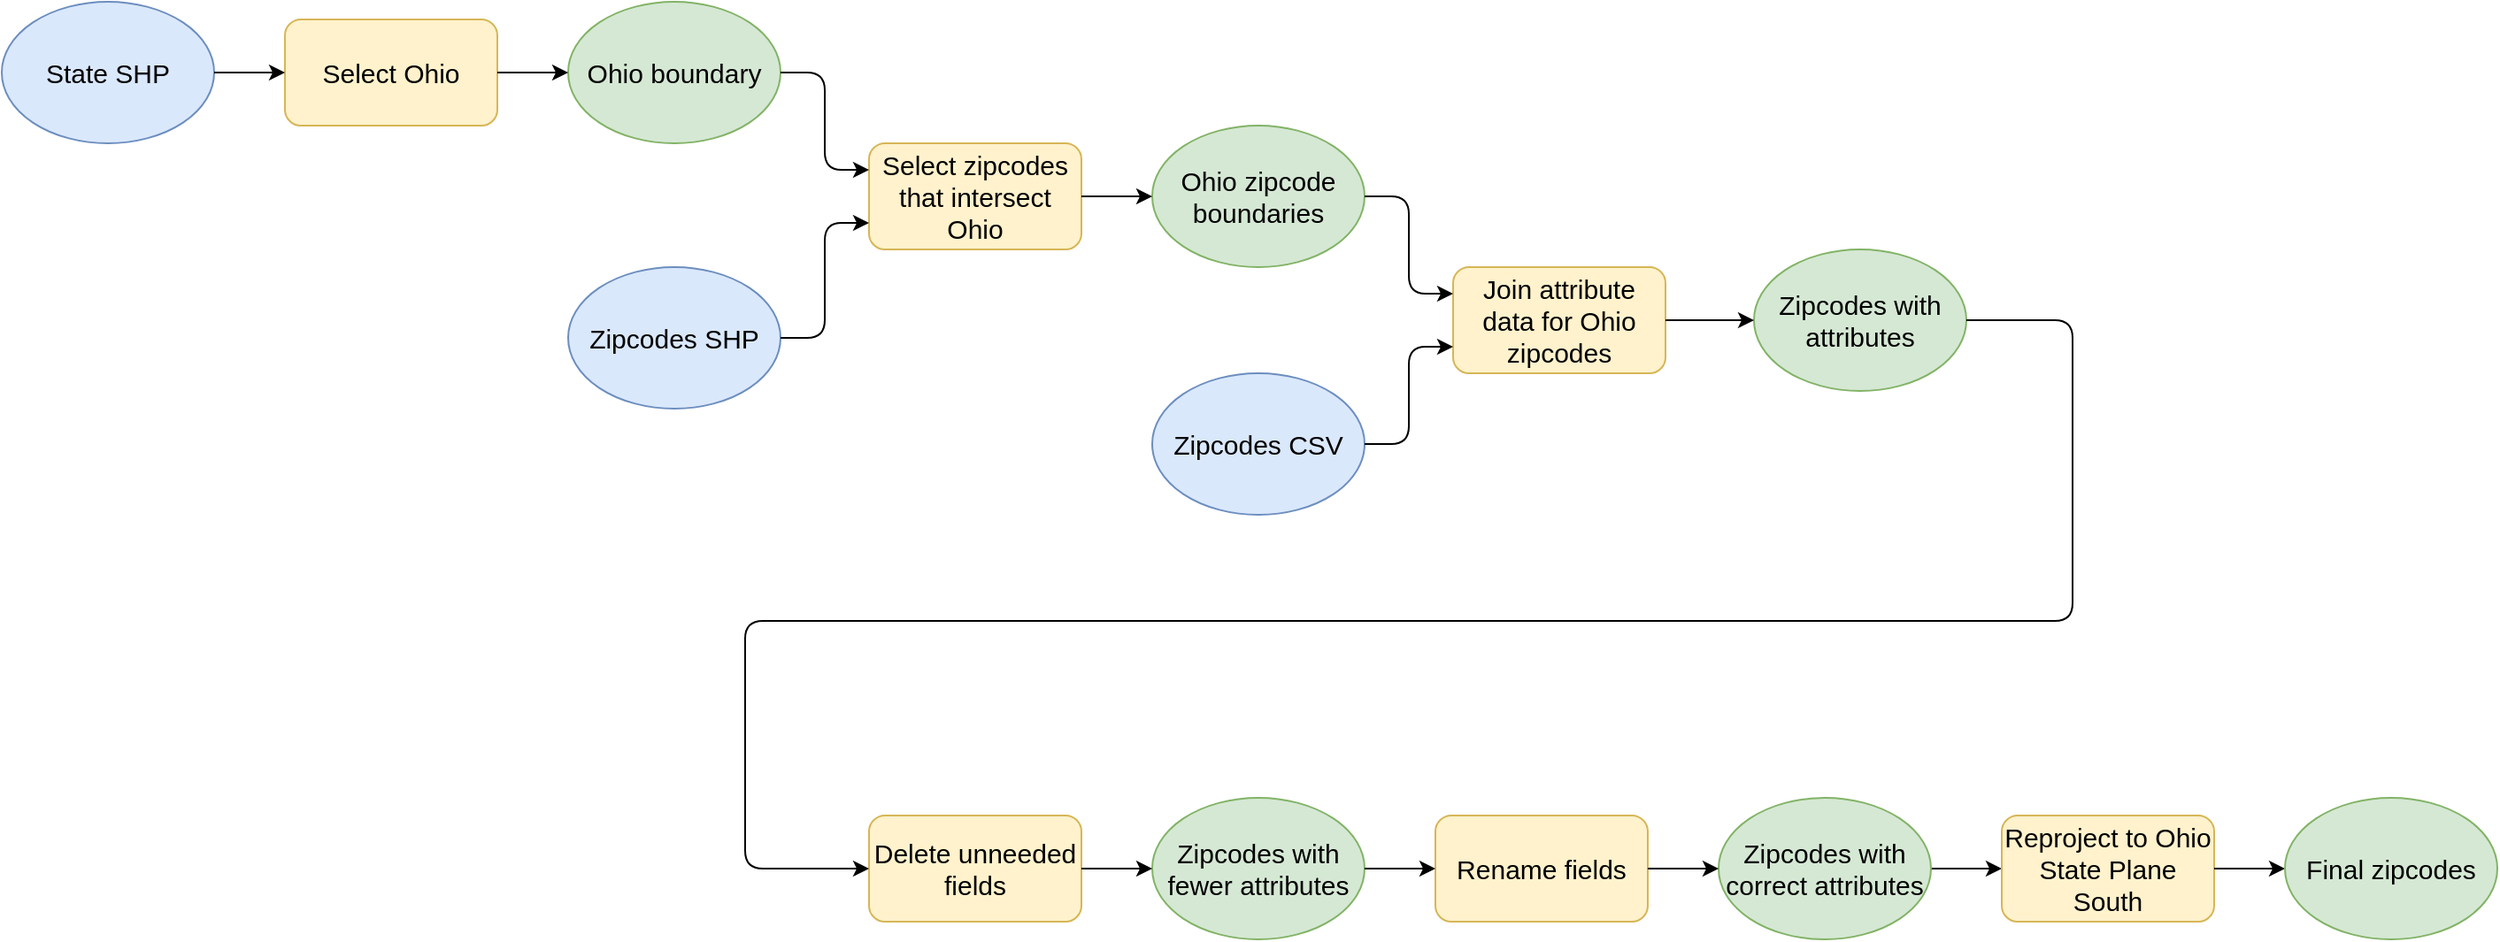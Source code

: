 <mxfile version="12.4.2" type="device" pages="1"><diagram id="bQrD0F8LdNN-9mi7V2P2" name="Page-1"><mxGraphModel dx="1024" dy="601" grid="0" gridSize="10" guides="1" tooltips="1" connect="1" arrows="1" fold="1" page="1" pageScale="1" pageWidth="1700" pageHeight="1100" math="0" shadow="0"><root><mxCell id="0"/><mxCell id="1" parent="0"/><mxCell id="3D-n85AFK7qIuN-R_3Ww-20" value="Zipcodes CSV" style="ellipse;whiteSpace=wrap;html=1;fillColor=#dae8fc;strokeColor=#6c8ebf;fontSize=15;" parent="1" vertex="1"><mxGeometry x="795" y="480" width="120" height="80" as="geometry"/></mxCell><mxCell id="wOc7UhbCL4NVzA_FDIMK-34" style="edgeStyle=orthogonalEdgeStyle;rounded=0;orthogonalLoop=1;jettySize=auto;html=1;entryX=0;entryY=0.5;entryDx=0;entryDy=0;fontSize=15;exitX=1;exitY=0.5;exitDx=0;exitDy=0;" parent="1" source="wOc7UhbCL4NVzA_FDIMK-13" target="wOc7UhbCL4NVzA_FDIMK-11" edge="1"><mxGeometry relative="1" as="geometry"/></mxCell><mxCell id="3D-n85AFK7qIuN-R_3Ww-24" value="Join attribute data for Ohio zipcodes" style="rounded=1;whiteSpace=wrap;html=1;fillColor=#fff2cc;strokeColor=#d6b656;fontSize=15;" parent="1" vertex="1"><mxGeometry x="965" y="420" width="120" height="60" as="geometry"/></mxCell><mxCell id="wOc7UhbCL4NVzA_FDIMK-1" value="Zipcodes SHP" style="ellipse;whiteSpace=wrap;html=1;fillColor=#dae8fc;strokeColor=#6c8ebf;fontSize=15;" parent="1" vertex="1"><mxGeometry x="465" y="420" width="120" height="80" as="geometry"/></mxCell><mxCell id="wOc7UhbCL4NVzA_FDIMK-2" value="State SHP" style="ellipse;whiteSpace=wrap;html=1;fillColor=#dae8fc;strokeColor=#6c8ebf;fontSize=15;" parent="1" vertex="1"><mxGeometry x="145" y="270" width="120" height="80" as="geometry"/></mxCell><mxCell id="wOc7UhbCL4NVzA_FDIMK-3" value="Select Ohio" style="rounded=1;whiteSpace=wrap;html=1;fillColor=#fff2cc;strokeColor=#d6b656;fontSize=15;" parent="1" vertex="1"><mxGeometry x="305" y="280" width="120" height="60" as="geometry"/></mxCell><mxCell id="wOc7UhbCL4NVzA_FDIMK-4" value="Select zipcodes that intersect Ohio" style="rounded=1;whiteSpace=wrap;html=1;fillColor=#fff2cc;strokeColor=#d6b656;fontSize=15;" parent="1" vertex="1"><mxGeometry x="635" y="350" width="120" height="60" as="geometry"/></mxCell><mxCell id="wOc7UhbCL4NVzA_FDIMK-5" value="Ohio boundary" style="ellipse;whiteSpace=wrap;html=1;fillColor=#d5e8d4;strokeColor=#82b366;fontSize=15;" parent="1" vertex="1"><mxGeometry x="465" y="270" width="120" height="80" as="geometry"/></mxCell><mxCell id="wOc7UhbCL4NVzA_FDIMK-6" value="Ohio zipcode boundaries" style="ellipse;whiteSpace=wrap;html=1;fillColor=#d5e8d4;strokeColor=#82b366;fontSize=15;" parent="1" vertex="1"><mxGeometry x="795" y="340" width="120" height="80" as="geometry"/></mxCell><mxCell id="wOc7UhbCL4NVzA_FDIMK-7" value="Zipcodes with attributes" style="ellipse;whiteSpace=wrap;html=1;fillColor=#d5e8d4;strokeColor=#82b366;fontSize=15;" parent="1" vertex="1"><mxGeometry x="1135" y="410" width="120" height="80" as="geometry"/></mxCell><mxCell id="wOc7UhbCL4NVzA_FDIMK-8" value="Zipcodes with &lt;br style=&quot;font-size: 15px;&quot;&gt;fewer attributes" style="ellipse;whiteSpace=wrap;html=1;fillColor=#d5e8d4;strokeColor=#82b366;fontSize=15;" parent="1" vertex="1"><mxGeometry x="795" y="720" width="120" height="80" as="geometry"/></mxCell><mxCell id="wOc7UhbCL4NVzA_FDIMK-9" value="Delete unneeded fields" style="rounded=1;whiteSpace=wrap;html=1;fillColor=#fff2cc;strokeColor=#d6b656;fontSize=15;" parent="1" vertex="1"><mxGeometry x="635" y="730" width="120" height="60" as="geometry"/></mxCell><mxCell id="wOc7UhbCL4NVzA_FDIMK-10" value="Rename fields" style="rounded=1;whiteSpace=wrap;html=1;fillColor=#fff2cc;strokeColor=#d6b656;fontSize=15;" parent="1" vertex="1"><mxGeometry x="955" y="730" width="120" height="60" as="geometry"/></mxCell><mxCell id="wOc7UhbCL4NVzA_FDIMK-11" value="Reproject to Ohio State Plane South" style="rounded=1;whiteSpace=wrap;html=1;fillColor=#fff2cc;strokeColor=#d6b656;fontSize=15;" parent="1" vertex="1"><mxGeometry x="1275" y="730" width="120" height="60" as="geometry"/></mxCell><mxCell id="wOc7UhbCL4NVzA_FDIMK-13" value="Zipcodes with &lt;br style=&quot;font-size: 15px;&quot;&gt;correct attributes" style="ellipse;whiteSpace=wrap;html=1;fillColor=#d5e8d4;strokeColor=#82b366;fontSize=15;" parent="1" vertex="1"><mxGeometry x="1115" y="720" width="120" height="80" as="geometry"/></mxCell><mxCell id="wOc7UhbCL4NVzA_FDIMK-14" value="" style="edgeStyle=elbowEdgeStyle;elbow=horizontal;endArrow=classic;html=1;entryX=0;entryY=0.5;entryDx=0;entryDy=0;exitX=1;exitY=0.5;exitDx=0;exitDy=0;fontSize=15;" parent="1" source="wOc7UhbCL4NVzA_FDIMK-2" target="wOc7UhbCL4NVzA_FDIMK-3" edge="1"><mxGeometry width="50" height="50" relative="1" as="geometry"><mxPoint x="265" y="360" as="sourcePoint"/><mxPoint x="195" y="710" as="targetPoint"/></mxGeometry></mxCell><mxCell id="wOc7UhbCL4NVzA_FDIMK-15" value="" style="edgeStyle=elbowEdgeStyle;elbow=horizontal;endArrow=classic;html=1;entryX=0;entryY=0.5;entryDx=0;entryDy=0;fontSize=15;exitX=1;exitY=0.5;exitDx=0;exitDy=0;" parent="1" source="wOc7UhbCL4NVzA_FDIMK-3" target="wOc7UhbCL4NVzA_FDIMK-5" edge="1"><mxGeometry width="50" height="50" relative="1" as="geometry"><mxPoint x="445" y="390" as="sourcePoint"/><mxPoint x="314.857" y="320.0" as="targetPoint"/></mxGeometry></mxCell><mxCell id="wOc7UhbCL4NVzA_FDIMK-16" value="" style="edgeStyle=elbowEdgeStyle;elbow=horizontal;endArrow=classic;html=1;fontSize=15;exitX=1;exitY=0.5;exitDx=0;exitDy=0;entryX=0;entryY=0.25;entryDx=0;entryDy=0;" parent="1" source="wOc7UhbCL4NVzA_FDIMK-5" target="wOc7UhbCL4NVzA_FDIMK-4" edge="1"><mxGeometry width="50" height="50" relative="1" as="geometry"><mxPoint x="434.857" y="320.0" as="sourcePoint"/><mxPoint x="655" y="340" as="targetPoint"/></mxGeometry></mxCell><mxCell id="wOc7UhbCL4NVzA_FDIMK-19" value="" style="edgeStyle=elbowEdgeStyle;elbow=horizontal;endArrow=classic;html=1;fontSize=15;exitX=1;exitY=0.5;exitDx=0;exitDy=0;entryX=0;entryY=0.75;entryDx=0;entryDy=0;" parent="1" source="wOc7UhbCL4NVzA_FDIMK-1" target="wOc7UhbCL4NVzA_FDIMK-4" edge="1"><mxGeometry width="50" height="50" relative="1" as="geometry"><mxPoint x="594.857" y="320.0" as="sourcePoint"/><mxPoint x="625" y="450" as="targetPoint"/></mxGeometry></mxCell><mxCell id="wOc7UhbCL4NVzA_FDIMK-24" value="" style="edgeStyle=elbowEdgeStyle;elbow=horizontal;endArrow=classic;html=1;fontSize=15;entryX=0;entryY=0.5;entryDx=0;entryDy=0;exitX=1;exitY=0.5;exitDx=0;exitDy=0;" parent="1" source="wOc7UhbCL4NVzA_FDIMK-4" target="wOc7UhbCL4NVzA_FDIMK-6" edge="1"><mxGeometry width="50" height="50" relative="1" as="geometry"><mxPoint x="755" y="470" as="sourcePoint"/><mxPoint x="644.857" y="405.714" as="targetPoint"/></mxGeometry></mxCell><mxCell id="wOc7UhbCL4NVzA_FDIMK-25" value="" style="edgeStyle=elbowEdgeStyle;elbow=horizontal;endArrow=classic;html=1;fontSize=15;entryX=0;entryY=0.25;entryDx=0;entryDy=0;exitX=1;exitY=0.5;exitDx=0;exitDy=0;" parent="1" source="wOc7UhbCL4NVzA_FDIMK-6" target="3D-n85AFK7qIuN-R_3Ww-24" edge="1"><mxGeometry width="50" height="50" relative="1" as="geometry"><mxPoint x="764.857" y="390.0" as="sourcePoint"/><mxPoint x="804.857" y="390.0" as="targetPoint"/></mxGeometry></mxCell><mxCell id="wOc7UhbCL4NVzA_FDIMK-26" value="" style="edgeStyle=elbowEdgeStyle;elbow=horizontal;endArrow=classic;html=1;fontSize=15;entryX=0;entryY=0.75;entryDx=0;entryDy=0;exitX=1;exitY=0.5;exitDx=0;exitDy=0;" parent="1" source="3D-n85AFK7qIuN-R_3Ww-20" target="3D-n85AFK7qIuN-R_3Ww-24" edge="1"><mxGeometry width="50" height="50" relative="1" as="geometry"><mxPoint x="924.857" y="390.0" as="sourcePoint"/><mxPoint x="1004.857" y="455.714" as="targetPoint"/></mxGeometry></mxCell><mxCell id="wOc7UhbCL4NVzA_FDIMK-27" value="" style="edgeStyle=elbowEdgeStyle;elbow=horizontal;endArrow=classic;html=1;fontSize=15;entryX=0;entryY=0.5;entryDx=0;entryDy=0;exitX=1;exitY=0.5;exitDx=0;exitDy=0;" parent="1" source="3D-n85AFK7qIuN-R_3Ww-24" target="wOc7UhbCL4NVzA_FDIMK-7" edge="1"><mxGeometry width="50" height="50" relative="1" as="geometry"><mxPoint x="1125" y="530" as="sourcePoint"/><mxPoint x="975" y="475" as="targetPoint"/></mxGeometry></mxCell><mxCell id="wOc7UhbCL4NVzA_FDIMK-29" value="" style="edgeStyle=segmentEdgeStyle;endArrow=classic;html=1;fontSize=15;exitX=1;exitY=0.5;exitDx=0;exitDy=0;entryX=0;entryY=0.5;entryDx=0;entryDy=0;" parent="1" source="wOc7UhbCL4NVzA_FDIMK-7" target="wOc7UhbCL4NVzA_FDIMK-9" edge="1"><mxGeometry width="50" height="50" relative="1" as="geometry"><mxPoint x="145" y="860" as="sourcePoint"/><mxPoint x="195" y="810" as="targetPoint"/><Array as="points"><mxPoint x="1315" y="450"/><mxPoint x="1315" y="620"/><mxPoint x="565" y="620"/><mxPoint x="565" y="760"/></Array></mxGeometry></mxCell><mxCell id="wOc7UhbCL4NVzA_FDIMK-30" value="" style="edgeStyle=elbowEdgeStyle;elbow=horizontal;endArrow=classic;html=1;fontSize=15;entryX=0;entryY=0.5;entryDx=0;entryDy=0;exitX=1;exitY=0.5;exitDx=0;exitDy=0;" parent="1" source="wOc7UhbCL4NVzA_FDIMK-9" target="wOc7UhbCL4NVzA_FDIMK-8" edge="1"><mxGeometry width="50" height="50" relative="1" as="geometry"><mxPoint x="1255" y="540" as="sourcePoint"/><mxPoint x="1305" y="485" as="targetPoint"/></mxGeometry></mxCell><mxCell id="wOc7UhbCL4NVzA_FDIMK-31" value="" style="edgeStyle=elbowEdgeStyle;elbow=horizontal;endArrow=classic;html=1;fontSize=15;entryX=0;entryY=0.5;entryDx=0;entryDy=0;exitX=1;exitY=0.5;exitDx=0;exitDy=0;" parent="1" source="wOc7UhbCL4NVzA_FDIMK-8" target="wOc7UhbCL4NVzA_FDIMK-10" edge="1"><mxGeometry width="50" height="50" relative="1" as="geometry"><mxPoint x="1265" y="550" as="sourcePoint"/><mxPoint x="1315" y="495" as="targetPoint"/></mxGeometry></mxCell><mxCell id="wOc7UhbCL4NVzA_FDIMK-32" value="" style="edgeStyle=elbowEdgeStyle;elbow=horizontal;endArrow=classic;html=1;fontSize=15;entryX=0;entryY=0.5;entryDx=0;entryDy=0;exitX=1;exitY=0.5;exitDx=0;exitDy=0;" parent="1" source="wOc7UhbCL4NVzA_FDIMK-10" target="wOc7UhbCL4NVzA_FDIMK-13" edge="1"><mxGeometry width="50" height="50" relative="1" as="geometry"><mxPoint x="1275" y="560" as="sourcePoint"/><mxPoint x="1325" y="505" as="targetPoint"/></mxGeometry></mxCell><mxCell id="wOc7UhbCL4NVzA_FDIMK-33" value="" style="edgeStyle=elbowEdgeStyle;elbow=horizontal;endArrow=classic;html=1;fontSize=15;entryX=0;entryY=0.5;entryDx=0;entryDy=0;exitX=1;exitY=0.5;exitDx=0;exitDy=0;" parent="1" source="wOc7UhbCL4NVzA_FDIMK-11" target="wOc7UhbCL4NVzA_FDIMK-35" edge="1"><mxGeometry width="50" height="50" relative="1" as="geometry"><mxPoint x="1405" y="840" as="sourcePoint"/><mxPoint x="1335" y="515" as="targetPoint"/></mxGeometry></mxCell><mxCell id="wOc7UhbCL4NVzA_FDIMK-35" value="Final zipcodes" style="ellipse;whiteSpace=wrap;html=1;fillColor=#d5e8d4;strokeColor=#82b366;fontSize=15;" parent="1" vertex="1"><mxGeometry x="1435" y="720" width="120" height="80" as="geometry"/></mxCell></root></mxGraphModel></diagram></mxfile>